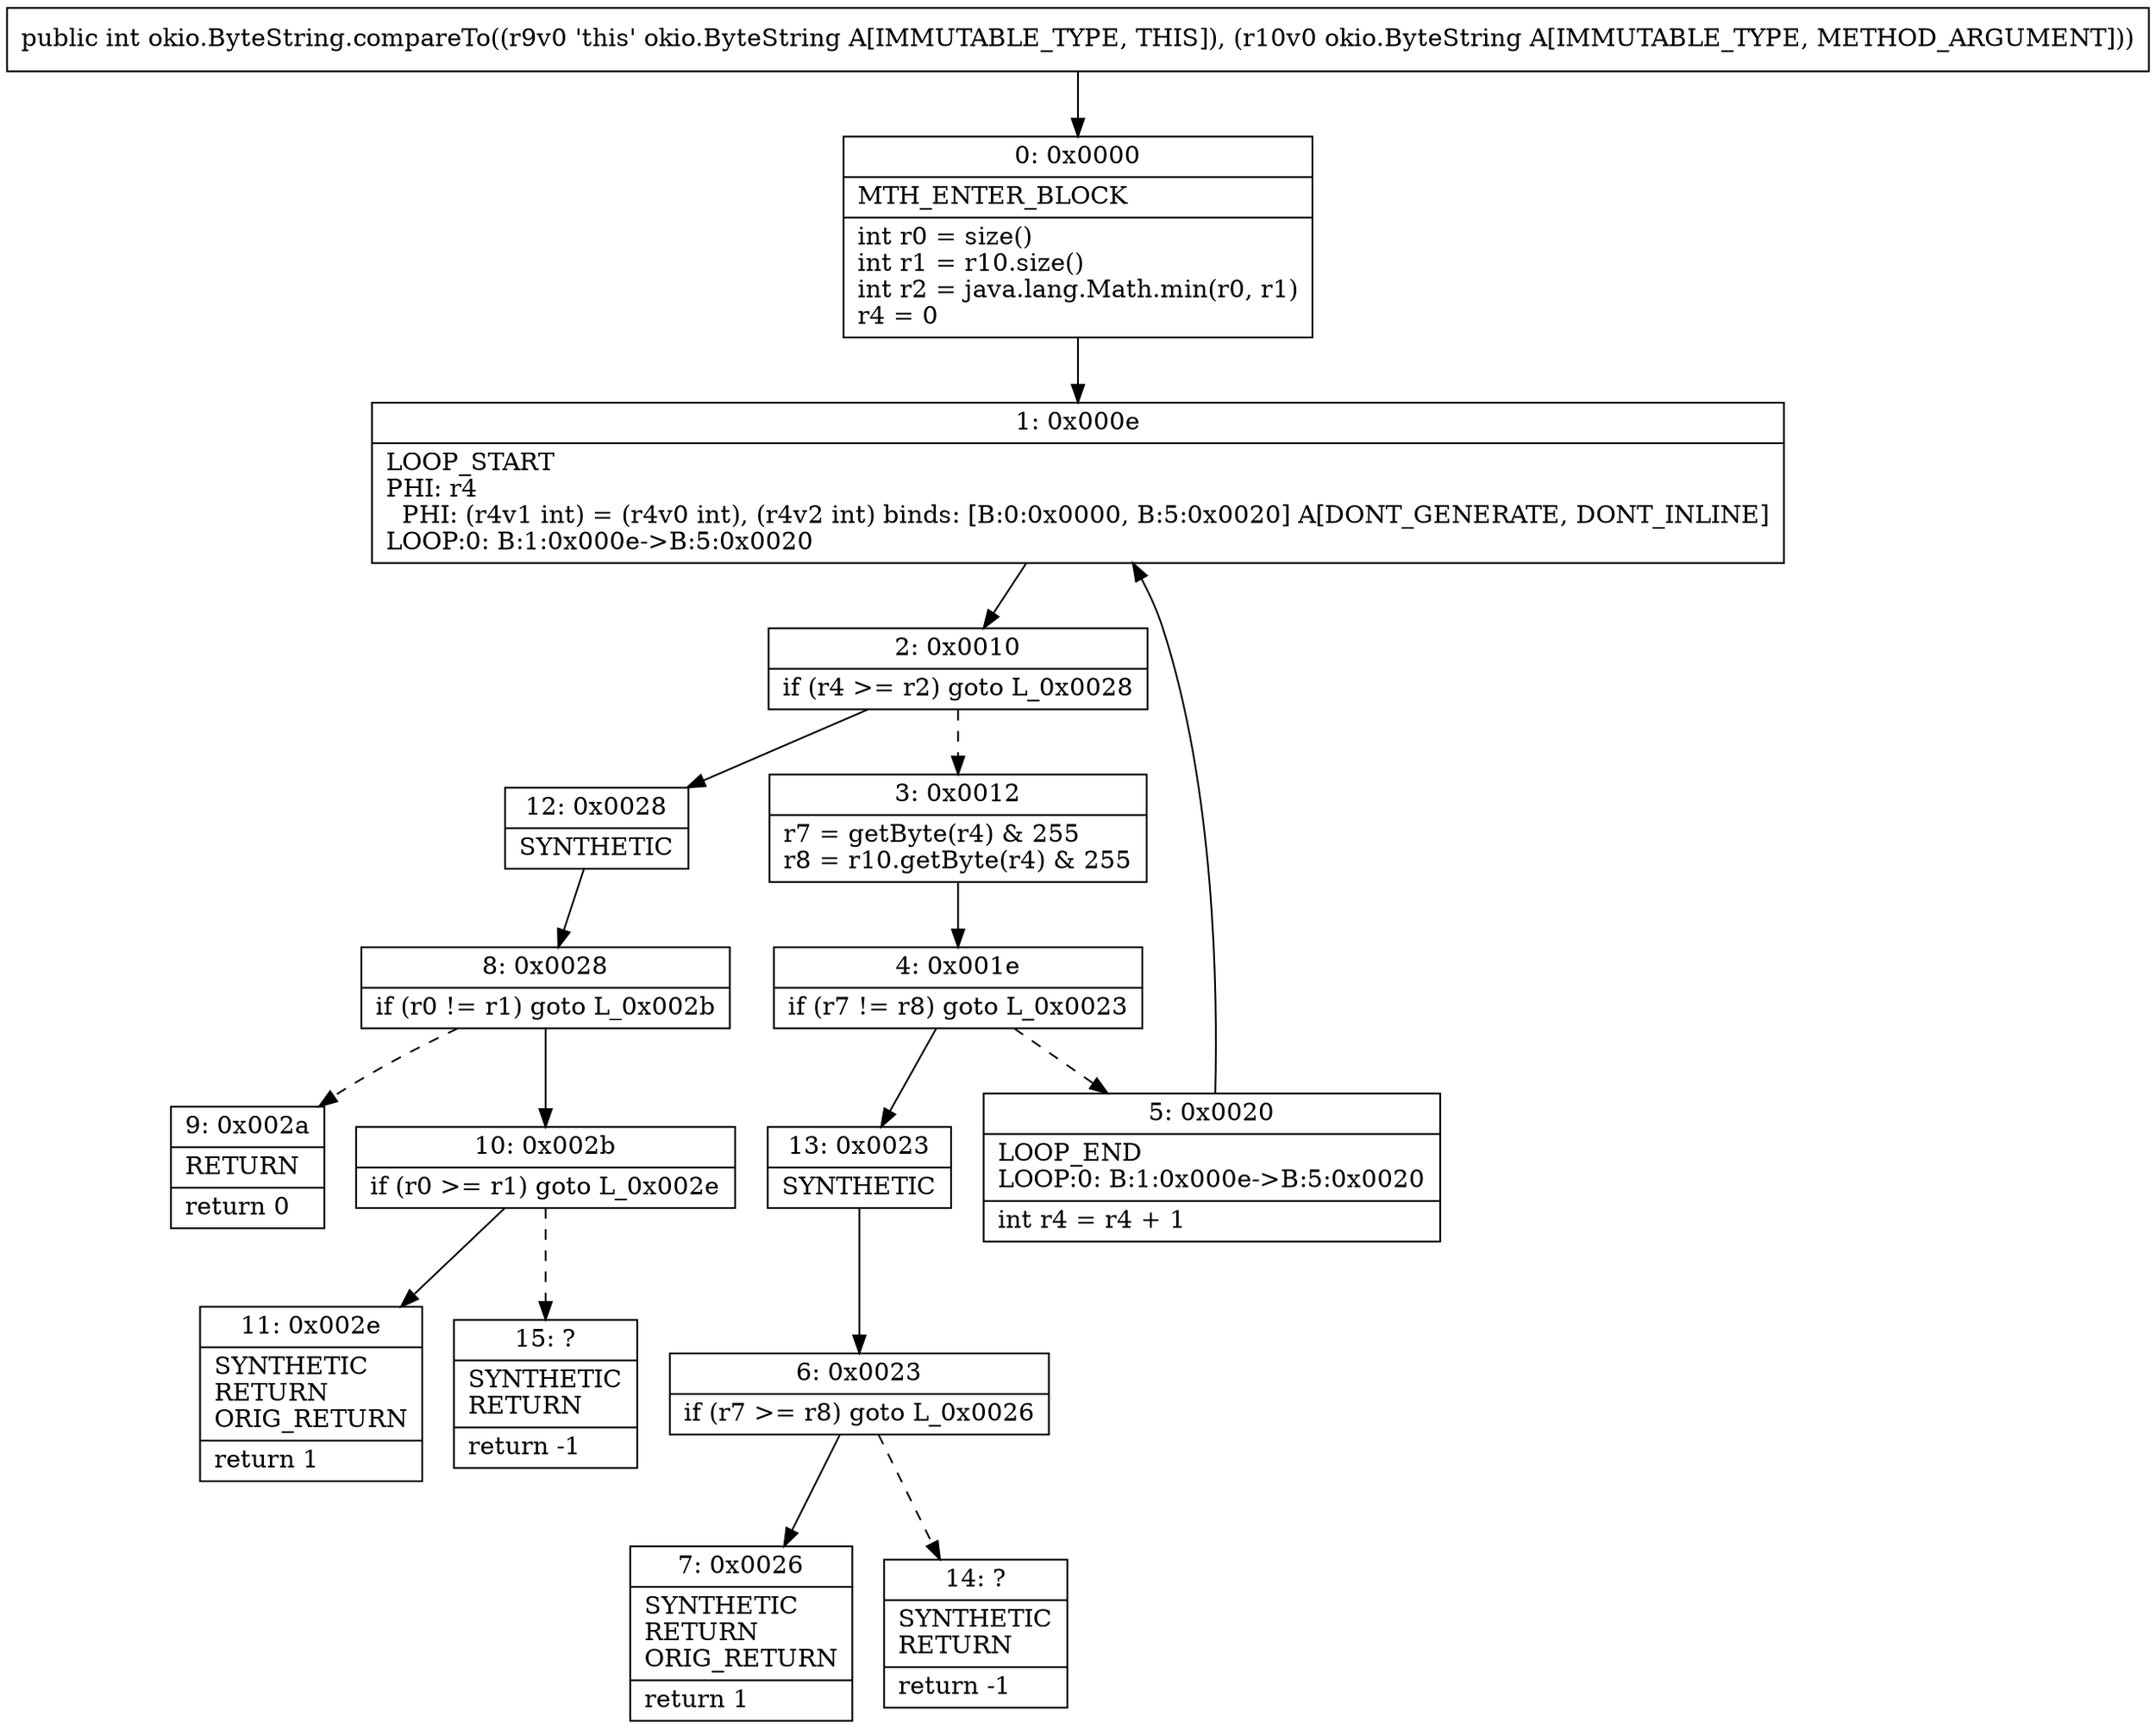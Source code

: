 digraph "CFG forokio.ByteString.compareTo(Lokio\/ByteString;)I" {
Node_0 [shape=record,label="{0\:\ 0x0000|MTH_ENTER_BLOCK\l|int r0 = size()\lint r1 = r10.size()\lint r2 = java.lang.Math.min(r0, r1)\lr4 = 0\l}"];
Node_1 [shape=record,label="{1\:\ 0x000e|LOOP_START\lPHI: r4 \l  PHI: (r4v1 int) = (r4v0 int), (r4v2 int) binds: [B:0:0x0000, B:5:0x0020] A[DONT_GENERATE, DONT_INLINE]\lLOOP:0: B:1:0x000e\-\>B:5:0x0020\l}"];
Node_2 [shape=record,label="{2\:\ 0x0010|if (r4 \>= r2) goto L_0x0028\l}"];
Node_3 [shape=record,label="{3\:\ 0x0012|r7 = getByte(r4) & 255\lr8 = r10.getByte(r4) & 255\l}"];
Node_4 [shape=record,label="{4\:\ 0x001e|if (r7 != r8) goto L_0x0023\l}"];
Node_5 [shape=record,label="{5\:\ 0x0020|LOOP_END\lLOOP:0: B:1:0x000e\-\>B:5:0x0020\l|int r4 = r4 + 1\l}"];
Node_6 [shape=record,label="{6\:\ 0x0023|if (r7 \>= r8) goto L_0x0026\l}"];
Node_7 [shape=record,label="{7\:\ 0x0026|SYNTHETIC\lRETURN\lORIG_RETURN\l|return 1\l}"];
Node_8 [shape=record,label="{8\:\ 0x0028|if (r0 != r1) goto L_0x002b\l}"];
Node_9 [shape=record,label="{9\:\ 0x002a|RETURN\l|return 0\l}"];
Node_10 [shape=record,label="{10\:\ 0x002b|if (r0 \>= r1) goto L_0x002e\l}"];
Node_11 [shape=record,label="{11\:\ 0x002e|SYNTHETIC\lRETURN\lORIG_RETURN\l|return 1\l}"];
Node_12 [shape=record,label="{12\:\ 0x0028|SYNTHETIC\l}"];
Node_13 [shape=record,label="{13\:\ 0x0023|SYNTHETIC\l}"];
Node_14 [shape=record,label="{14\:\ ?|SYNTHETIC\lRETURN\l|return \-1\l}"];
Node_15 [shape=record,label="{15\:\ ?|SYNTHETIC\lRETURN\l|return \-1\l}"];
MethodNode[shape=record,label="{public int okio.ByteString.compareTo((r9v0 'this' okio.ByteString A[IMMUTABLE_TYPE, THIS]), (r10v0 okio.ByteString A[IMMUTABLE_TYPE, METHOD_ARGUMENT])) }"];
MethodNode -> Node_0;
Node_0 -> Node_1;
Node_1 -> Node_2;
Node_2 -> Node_3[style=dashed];
Node_2 -> Node_12;
Node_3 -> Node_4;
Node_4 -> Node_5[style=dashed];
Node_4 -> Node_13;
Node_5 -> Node_1;
Node_6 -> Node_7;
Node_6 -> Node_14[style=dashed];
Node_8 -> Node_9[style=dashed];
Node_8 -> Node_10;
Node_10 -> Node_11;
Node_10 -> Node_15[style=dashed];
Node_12 -> Node_8;
Node_13 -> Node_6;
}

